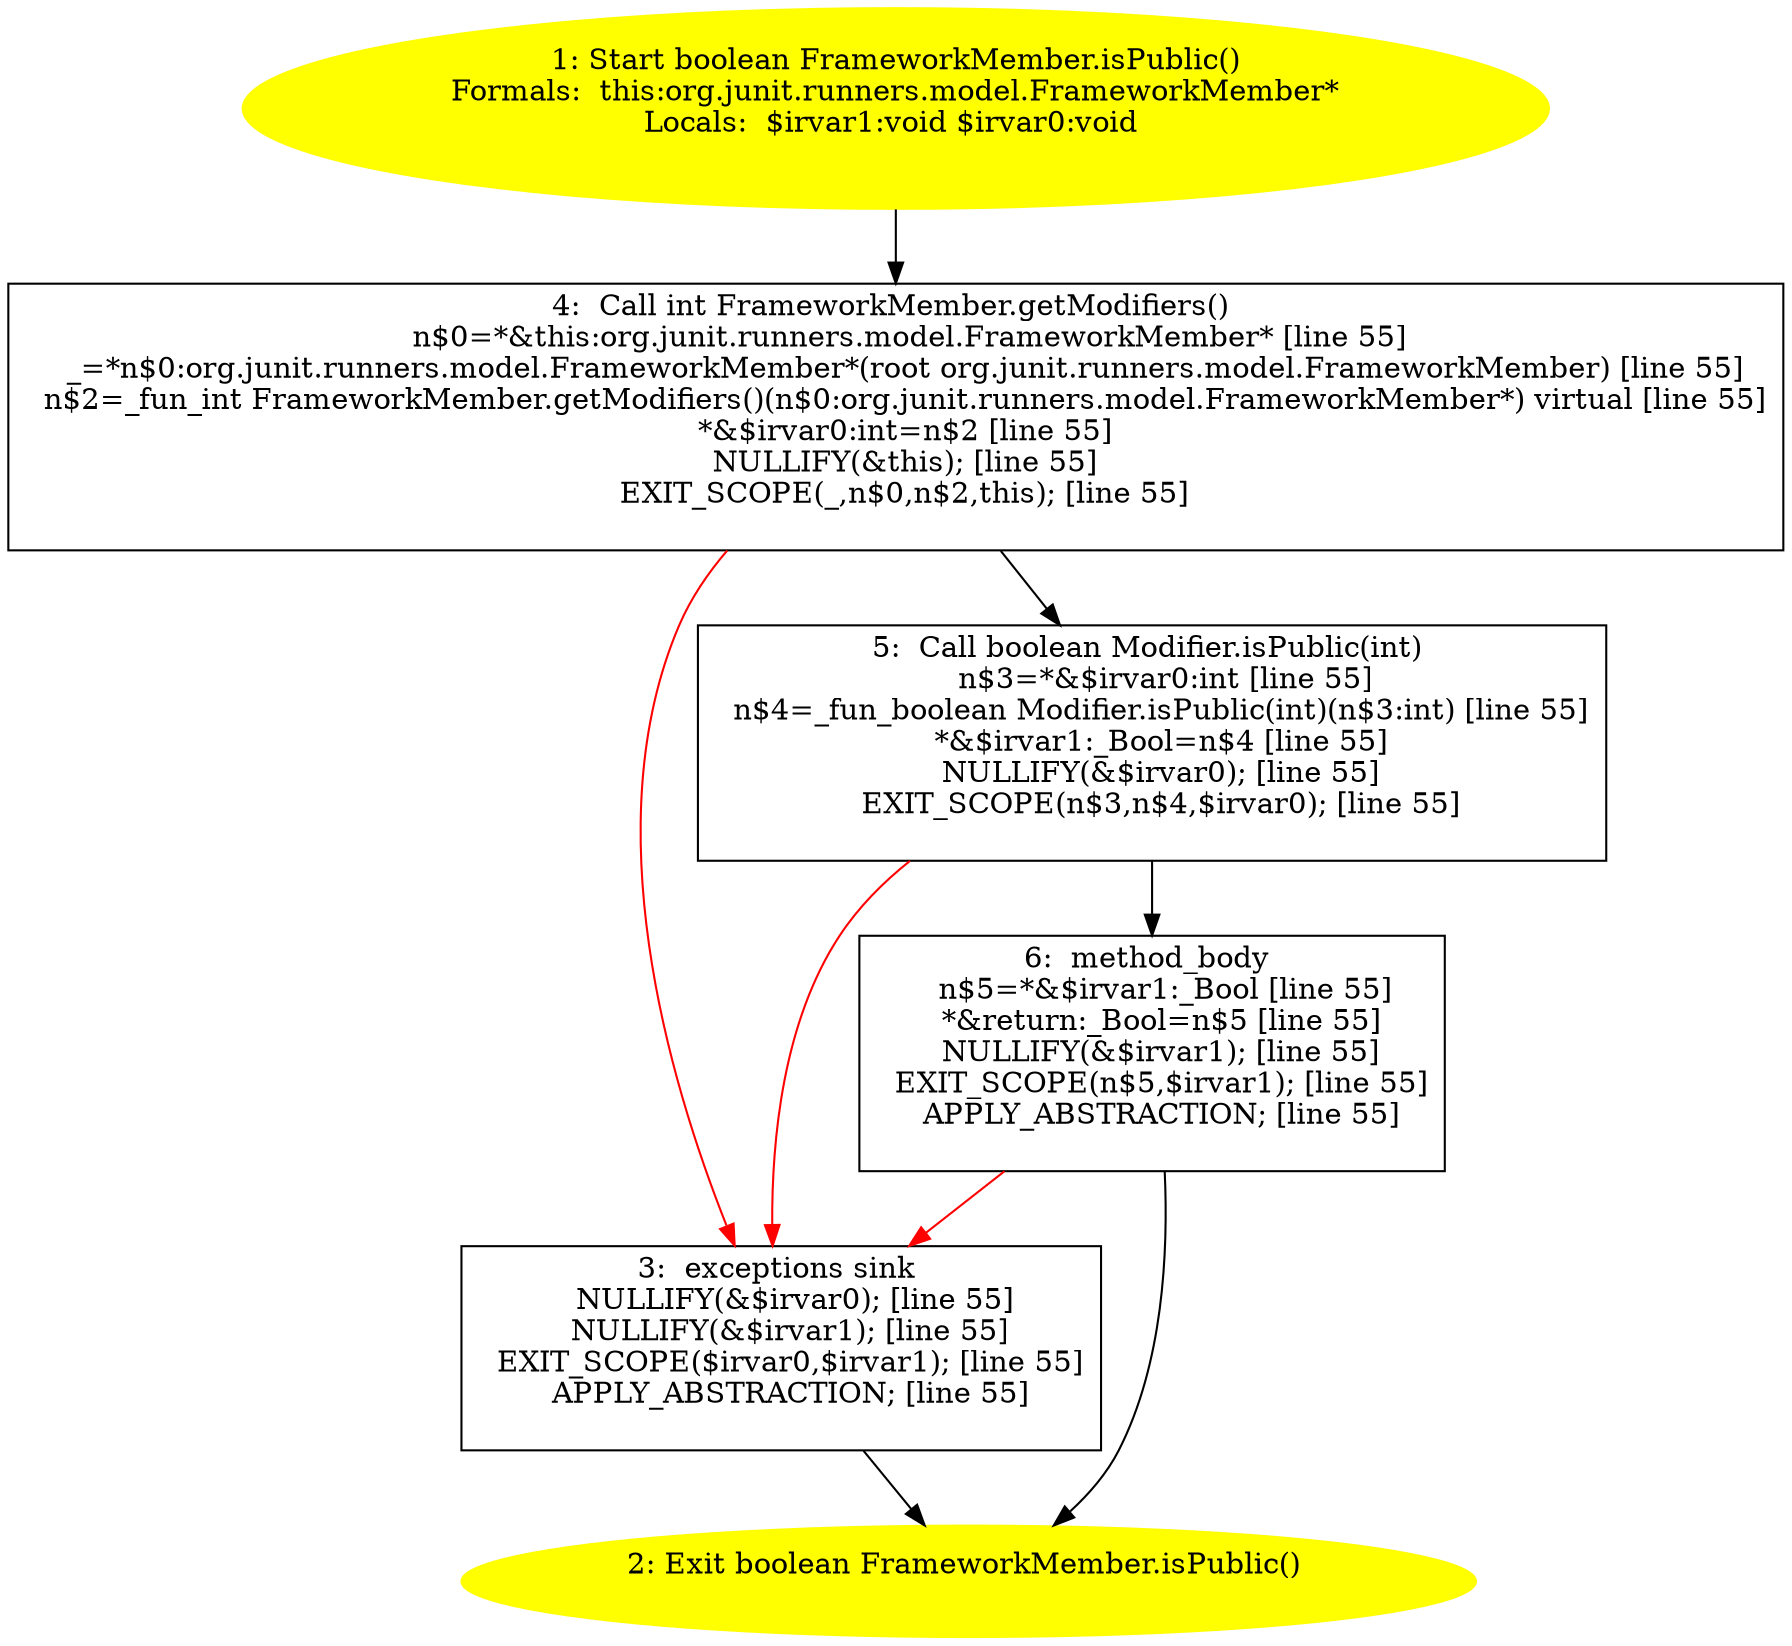 /* @generated */
digraph cfg {
"org.junit.runners.model.FrameworkMember.isPublic():boolean.1289c0b727cc3652bfc7bd28da0e6984_1" [label="1: Start boolean FrameworkMember.isPublic()\nFormals:  this:org.junit.runners.model.FrameworkMember*\nLocals:  $irvar1:void $irvar0:void \n  " color=yellow style=filled]
	

	 "org.junit.runners.model.FrameworkMember.isPublic():boolean.1289c0b727cc3652bfc7bd28da0e6984_1" -> "org.junit.runners.model.FrameworkMember.isPublic():boolean.1289c0b727cc3652bfc7bd28da0e6984_4" ;
"org.junit.runners.model.FrameworkMember.isPublic():boolean.1289c0b727cc3652bfc7bd28da0e6984_2" [label="2: Exit boolean FrameworkMember.isPublic() \n  " color=yellow style=filled]
	

"org.junit.runners.model.FrameworkMember.isPublic():boolean.1289c0b727cc3652bfc7bd28da0e6984_3" [label="3:  exceptions sink \n   NULLIFY(&$irvar0); [line 55]\n  NULLIFY(&$irvar1); [line 55]\n  EXIT_SCOPE($irvar0,$irvar1); [line 55]\n  APPLY_ABSTRACTION; [line 55]\n " shape="box"]
	

	 "org.junit.runners.model.FrameworkMember.isPublic():boolean.1289c0b727cc3652bfc7bd28da0e6984_3" -> "org.junit.runners.model.FrameworkMember.isPublic():boolean.1289c0b727cc3652bfc7bd28da0e6984_2" ;
"org.junit.runners.model.FrameworkMember.isPublic():boolean.1289c0b727cc3652bfc7bd28da0e6984_4" [label="4:  Call int FrameworkMember.getModifiers() \n   n$0=*&this:org.junit.runners.model.FrameworkMember* [line 55]\n  _=*n$0:org.junit.runners.model.FrameworkMember*(root org.junit.runners.model.FrameworkMember) [line 55]\n  n$2=_fun_int FrameworkMember.getModifiers()(n$0:org.junit.runners.model.FrameworkMember*) virtual [line 55]\n  *&$irvar0:int=n$2 [line 55]\n  NULLIFY(&this); [line 55]\n  EXIT_SCOPE(_,n$0,n$2,this); [line 55]\n " shape="box"]
	

	 "org.junit.runners.model.FrameworkMember.isPublic():boolean.1289c0b727cc3652bfc7bd28da0e6984_4" -> "org.junit.runners.model.FrameworkMember.isPublic():boolean.1289c0b727cc3652bfc7bd28da0e6984_5" ;
	 "org.junit.runners.model.FrameworkMember.isPublic():boolean.1289c0b727cc3652bfc7bd28da0e6984_4" -> "org.junit.runners.model.FrameworkMember.isPublic():boolean.1289c0b727cc3652bfc7bd28da0e6984_3" [color="red" ];
"org.junit.runners.model.FrameworkMember.isPublic():boolean.1289c0b727cc3652bfc7bd28da0e6984_5" [label="5:  Call boolean Modifier.isPublic(int) \n   n$3=*&$irvar0:int [line 55]\n  n$4=_fun_boolean Modifier.isPublic(int)(n$3:int) [line 55]\n  *&$irvar1:_Bool=n$4 [line 55]\n  NULLIFY(&$irvar0); [line 55]\n  EXIT_SCOPE(n$3,n$4,$irvar0); [line 55]\n " shape="box"]
	

	 "org.junit.runners.model.FrameworkMember.isPublic():boolean.1289c0b727cc3652bfc7bd28da0e6984_5" -> "org.junit.runners.model.FrameworkMember.isPublic():boolean.1289c0b727cc3652bfc7bd28da0e6984_6" ;
	 "org.junit.runners.model.FrameworkMember.isPublic():boolean.1289c0b727cc3652bfc7bd28da0e6984_5" -> "org.junit.runners.model.FrameworkMember.isPublic():boolean.1289c0b727cc3652bfc7bd28da0e6984_3" [color="red" ];
"org.junit.runners.model.FrameworkMember.isPublic():boolean.1289c0b727cc3652bfc7bd28da0e6984_6" [label="6:  method_body \n   n$5=*&$irvar1:_Bool [line 55]\n  *&return:_Bool=n$5 [line 55]\n  NULLIFY(&$irvar1); [line 55]\n  EXIT_SCOPE(n$5,$irvar1); [line 55]\n  APPLY_ABSTRACTION; [line 55]\n " shape="box"]
	

	 "org.junit.runners.model.FrameworkMember.isPublic():boolean.1289c0b727cc3652bfc7bd28da0e6984_6" -> "org.junit.runners.model.FrameworkMember.isPublic():boolean.1289c0b727cc3652bfc7bd28da0e6984_2" ;
	 "org.junit.runners.model.FrameworkMember.isPublic():boolean.1289c0b727cc3652bfc7bd28da0e6984_6" -> "org.junit.runners.model.FrameworkMember.isPublic():boolean.1289c0b727cc3652bfc7bd28da0e6984_3" [color="red" ];
}
